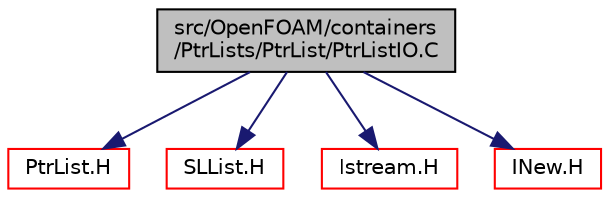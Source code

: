digraph "src/OpenFOAM/containers/PtrLists/PtrList/PtrListIO.C"
{
  bgcolor="transparent";
  edge [fontname="Helvetica",fontsize="10",labelfontname="Helvetica",labelfontsize="10"];
  node [fontname="Helvetica",fontsize="10",shape=record];
  Node1 [label="src/OpenFOAM/containers\l/PtrLists/PtrList/PtrListIO.C",height=0.2,width=0.4,color="black", fillcolor="grey75", style="filled" fontcolor="black"];
  Node1 -> Node2 [color="midnightblue",fontsize="10",style="solid",fontname="Helvetica"];
  Node2 [label="PtrList.H",height=0.2,width=0.4,color="red",URL="$PtrList_8H.html"];
  Node1 -> Node3 [color="midnightblue",fontsize="10",style="solid",fontname="Helvetica"];
  Node3 [label="SLList.H",height=0.2,width=0.4,color="red",URL="$SLList_8H.html",tooltip="Non-intrusive singly-linked list. "];
  Node1 -> Node4 [color="midnightblue",fontsize="10",style="solid",fontname="Helvetica"];
  Node4 [label="Istream.H",height=0.2,width=0.4,color="red",URL="$Istream_8H.html"];
  Node1 -> Node5 [color="midnightblue",fontsize="10",style="solid",fontname="Helvetica"];
  Node5 [label="INew.H",height=0.2,width=0.4,color="red",URL="$INew_8H.html"];
}
